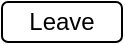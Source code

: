 <mxfile version="14.0.0" type="github">
  <diagram id="3rjUGyNdsQlxvh0ULCAy" name="Page-1">
    <mxGraphModel dx="650" dy="942" grid="1" gridSize="10" guides="1" tooltips="1" connect="1" arrows="1" fold="1" page="1" pageScale="1" pageWidth="827" pageHeight="1169" math="0" shadow="0">
      <root>
        <mxCell id="0" />
        <mxCell id="1" parent="0" />
        <mxCell id="812RldQz7ppKlHqmZfrb-1" value="" style="rounded=1;whiteSpace=wrap;html=1;" vertex="1" parent="1">
          <mxGeometry x="180" y="160" width="60" height="20" as="geometry" />
        </mxCell>
        <mxCell id="812RldQz7ppKlHqmZfrb-2" value="Leave" style="text;html=1;strokeColor=none;fillColor=none;align=center;verticalAlign=middle;whiteSpace=wrap;rounded=0;" vertex="1" parent="1">
          <mxGeometry x="190" y="160" width="40" height="20" as="geometry" />
        </mxCell>
      </root>
    </mxGraphModel>
  </diagram>
</mxfile>
